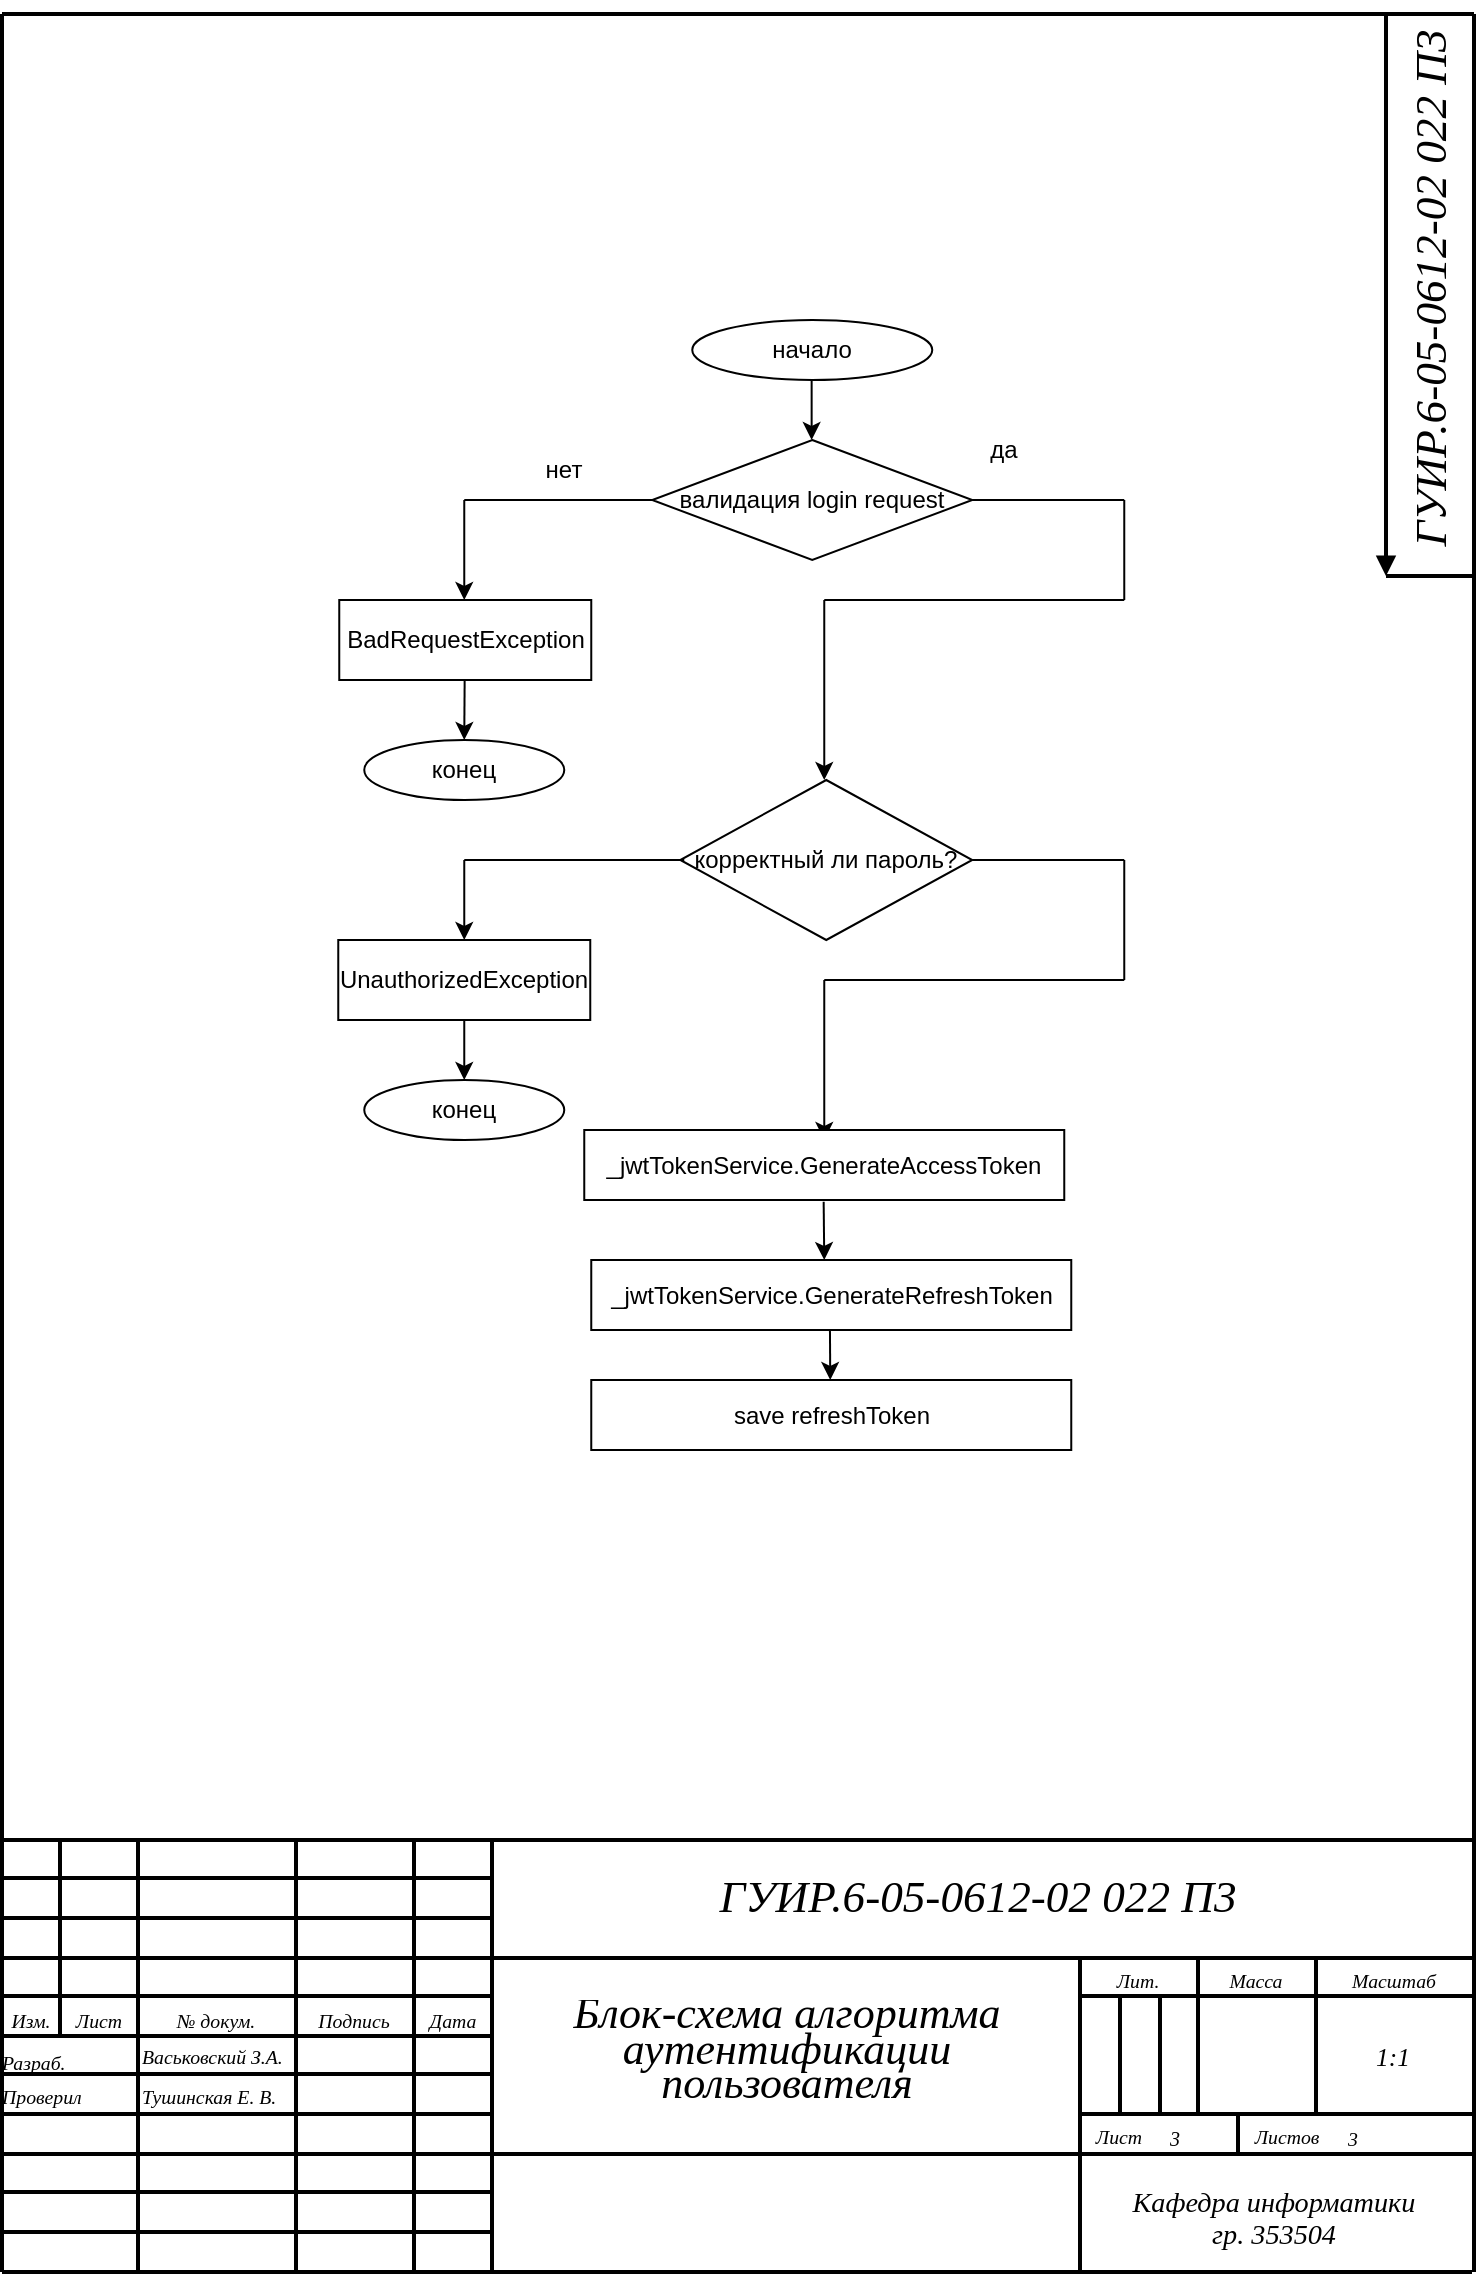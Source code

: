 <mxfile version="24.4.0" type="device">
  <diagram name="Страница — 1" id="Al5U_2UB9kYIarU5RUSs">
    <mxGraphModel dx="1295" dy="768" grid="1" gridSize="10" guides="1" tooltips="1" connect="1" arrows="1" fold="1" page="1" pageScale="1" pageWidth="827" pageHeight="1169" math="0" shadow="0">
      <root>
        <mxCell id="0" />
        <mxCell id="1" parent="0" />
        <mxCell id="T4Ert9zSi3fNBj01HHRG-1" value="&lt;div style=&quot;font-size: 1px&quot;&gt;&lt;font style=&quot;font-size:9.88px;font-family:GOST type B;color:#000000;direction:ltr;letter-spacing:0px;line-height:120%;opacity:1&quot;&gt;&lt;i&gt;Изм.&lt;br/&gt;&lt;/i&gt;&lt;/font&gt;&lt;/div&gt;" style="verticalAlign=middle;align=center;overflow=width;vsdxID=179;fillColor=none;gradientColor=none;shape=stencil(nZBLDoAgDERP0z3SIyjew0SURgSD+Lu9kMZoXLhwN9O+tukAlrNpJg1SzDH4QW/URgNYgZTkjA4UkwJUgGXng+6DX1zLfmoymdXo17xh5zmRJ6Q42BWCfc2oJfdAr+Yv+AP9Cb7OJ3H/2JG1HNGz/84klThPVCc=);strokeColor=none;strokeWidth=2;spacingTop=-2;spacingBottom=-2;spacingLeft=-2;spacingRight=-2;points=[];labelBackgroundColor=none;rounded=0;html=1;whiteSpace=wrap;" parent="1" vertex="1">
          <mxGeometry x="80" y="1021" width="29" height="17" as="geometry" />
        </mxCell>
        <mxCell id="T4Ert9zSi3fNBj01HHRG-2" value="&lt;div style=&quot;font-size: 1px&quot;&gt;&lt;font style=&quot;font-size:9.88px;font-family:GOST type B;color:#000000;direction:ltr;letter-spacing:0px;line-height:120%;opacity:1&quot;&gt;&lt;i&gt;Лист&lt;br/&gt;&lt;/i&gt;&lt;/font&gt;&lt;/div&gt;" style="verticalAlign=middle;align=center;overflow=width;vsdxID=180;fillColor=none;gradientColor=none;shape=stencil(nZBLDoAgDERP0z3SIyjew0SURgSD+Lu9kMZoXLhwN9O+tukAlrNpJg1SzDH4QW/URgNYgZTkjA4UkwJUgGXng+6DX1zLfmoymdXo17xh5zmRJ6Q42BWCfc2oJfdAr+Yv+AP9Cb7OJ3H/2JG1HNGz/84klThPVCc=);strokeColor=none;strokeWidth=2;spacingTop=-2;spacingBottom=-2;spacingLeft=-2;spacingRight=-2;points=[];labelBackgroundColor=none;rounded=0;html=1;whiteSpace=wrap;" parent="1" vertex="1">
          <mxGeometry x="109" y="1021" width="39" height="17" as="geometry" />
        </mxCell>
        <mxCell id="T4Ert9zSi3fNBj01HHRG-3" value="&lt;div style=&quot;font-size: 1px&quot;&gt;&lt;font style=&quot;font-size:9.88px;font-family:GOST type B;color:#000000;direction:ltr;letter-spacing:0px;line-height:120%;opacity:1&quot;&gt;&lt;i&gt;№ докум.&lt;br/&gt;&lt;/i&gt;&lt;/font&gt;&lt;/div&gt;" style="verticalAlign=middle;align=center;overflow=width;vsdxID=181;fillColor=none;gradientColor=none;shape=stencil(nZBLDoAgDERP0z3SIyjew0SURgSD+Lu9kMZoXLhwN9O+tukAlrNpJg1SzDH4QW/URgNYgZTkjA4UkwJUgGXng+6DX1zLfmoymdXo17xh5zmRJ6Q42BWCfc2oJfdAr+Yv+AP9Cb7OJ3H/2JG1HNGz/84klThPVCc=);strokeColor=none;strokeWidth=2;spacingTop=-2;spacingBottom=-2;spacingLeft=-2;spacingRight=-2;points=[];labelBackgroundColor=none;rounded=0;html=1;whiteSpace=wrap;" parent="1" vertex="1">
          <mxGeometry x="148" y="1021" width="78" height="17" as="geometry" />
        </mxCell>
        <mxCell id="T4Ert9zSi3fNBj01HHRG-4" value="&lt;div style=&quot;font-size: 1px&quot;&gt;&lt;font style=&quot;font-size:9.88px;font-family:GOST type B;color:#000000;direction:ltr;letter-spacing:0px;line-height:120%;opacity:1&quot;&gt;&lt;i&gt;Подпись&lt;br/&gt;&lt;/i&gt;&lt;/font&gt;&lt;/div&gt;" style="verticalAlign=middle;align=center;overflow=width;vsdxID=182;fillColor=none;gradientColor=none;shape=stencil(nZBLDoAgDERP0z3SIyjew0SURgSD+Lu9kMZoXLhwN9O+tukAlrNpJg1SzDH4QW/URgNYgZTkjA4UkwJUgGXng+6DX1zLfmoymdXo17xh5zmRJ6Q42BWCfc2oJfdAr+Yv+AP9Cb7OJ3H/2JG1HNGz/84klThPVCc=);strokeColor=none;strokeWidth=2;spacingTop=-2;spacingBottom=-2;spacingLeft=-2;spacingRight=-2;points=[];labelBackgroundColor=none;rounded=0;html=1;whiteSpace=wrap;" parent="1" vertex="1">
          <mxGeometry x="227" y="1021" width="58" height="17" as="geometry" />
        </mxCell>
        <mxCell id="T4Ert9zSi3fNBj01HHRG-5" value="&lt;div style=&quot;font-size: 1px&quot;&gt;&lt;font style=&quot;font-size:9.88px;font-family:GOST type B;color:#000000;direction:ltr;letter-spacing:0px;line-height:120%;opacity:1&quot;&gt;&lt;i&gt;Дата&lt;br/&gt;&lt;/i&gt;&lt;/font&gt;&lt;/div&gt;" style="verticalAlign=middle;align=center;overflow=width;vsdxID=183;fillColor=none;gradientColor=none;shape=stencil(nZBLDoAgDERP0z3SIyjew0SURgSD+Lu9kMZoXLhwN9O+tukAlrNpJg1SzDH4QW/URgNYgZTkjA4UkwJUgGXng+6DX1zLfmoymdXo17xh5zmRJ6Q42BWCfc2oJfdAr+Yv+AP9Cb7OJ3H/2JG1HNGz/84klThPVCc=);strokeColor=none;strokeWidth=2;spacingTop=-2;spacingBottom=-2;spacingLeft=-2;spacingRight=-2;points=[];labelBackgroundColor=none;rounded=0;html=1;whiteSpace=wrap;" parent="1" vertex="1">
          <mxGeometry x="286" y="1021" width="39" height="17" as="geometry" />
        </mxCell>
        <mxCell id="T4Ert9zSi3fNBj01HHRG-6" value="&lt;div style=&quot;font-size: 1px&quot;&gt;&lt;p style=&quot;text-align:left;margin-left:0;margin-right:0;margin-top:0px;margin-bottom:0px;text-indent:0;vertical-align:middle;direction:ltr;&quot;&gt;&lt;font style=&quot;font-size:9.88px;font-family:GOST type B;color:#000000;direction:ltr;letter-spacing:0px;line-height:120%;opacity:1&quot;&gt;&lt;i&gt;Разраб.&lt;br/&gt;&lt;/i&gt;&lt;/font&gt;&lt;/p&gt;&lt;/div&gt;" style="verticalAlign=middle;align=left;overflow=width;vsdxID=184;fillColor=none;gradientColor=none;shape=stencil(nZBLDoAgDERP0z3SIyjew0SURgSD+Lu9kMZoXLhwN9O+tukAlrNpJg1SzDH4QW/URgNYgZTkjA4UkwJUgGXng+6DX1zLfmoymdXo17xh5zmRJ6Q42BWCfc2oJfdAr+Yv+AP9Cb7OJ3H/2JG1HNGz/84klThPVCc=);strokeColor=none;strokeWidth=2;spacingTop=-2;spacingBottom=-2;spacingLeft=-2;spacingRight=-2;points=[];labelBackgroundColor=none;rounded=0;html=1;whiteSpace=wrap;" parent="1" vertex="1">
          <mxGeometry x="80" y="1042" width="68" height="17" as="geometry" />
        </mxCell>
        <mxCell id="T4Ert9zSi3fNBj01HHRG-7" value="&lt;div style=&quot;font-size: 1px&quot;&gt;&lt;p style=&quot;text-align:left;margin-left:0;margin-right:0;margin-top:0px;margin-bottom:0px;text-indent:0;vertical-align:middle;direction:ltr;&quot;&gt;&lt;font style=&quot;font-size:9.88px;font-family:GOST type B;color:#000000;direction:ltr;letter-spacing:0px;line-height:120%;opacity:1&quot;&gt;&lt;i&gt;Проверил&lt;br/&gt;&lt;/i&gt;&lt;/font&gt;&lt;/p&gt;&lt;/div&gt;" style="verticalAlign=middle;align=left;overflow=width;vsdxID=185;fillColor=none;gradientColor=none;shape=stencil(nZBLDoAgDERP0z3SIyjew0SURgSD+Lu9kMZoXLhwN9O+tukAlrNpJg1SzDH4QW/URgNYgZTkjA4UkwJUgGXng+6DX1zLfmoymdXo17xh5zmRJ6Q42BWCfc2oJfdAr+Yv+AP9Cb7OJ3H/2JG1HNGz/84klThPVCc=);strokeColor=none;strokeWidth=2;spacingTop=-2;spacingBottom=-2;spacingLeft=-2;spacingRight=-2;points=[];labelBackgroundColor=none;rounded=0;html=1;whiteSpace=wrap;" parent="1" vertex="1">
          <mxGeometry x="80" y="1062" width="68" height="11" as="geometry" />
        </mxCell>
        <mxCell id="T4Ert9zSi3fNBj01HHRG-8" value="&lt;div style=&quot;font-size: 1px&quot;&gt;&lt;font style=&quot;font-size:9.88px;font-family:GOST type B;color:#000000;direction:ltr;letter-spacing:0px;line-height:120%;opacity:1&quot;&gt;&lt;i&gt;Лист&lt;br/&gt;&lt;/i&gt;&lt;/font&gt;&lt;/div&gt;" style="verticalAlign=middle;align=center;overflow=width;vsdxID=189;fillColor=none;gradientColor=none;shape=stencil(nZBLDoAgDERP0z3SIyjew0SURgSD+Lu9kMZoXLhwN9O+tukAlrNpJg1SzDH4QW/URgNYgZTkjA4UkwJUgGXng+6DX1zLfmoymdXo17xh5zmRJ6Q42BWCfc2oJfdAr+Yv+AP9Cb7OJ3H/2JG1HNGz/84klThPVCc=);strokeColor=none;strokeWidth=2;spacingTop=-2;spacingBottom=-2;spacingLeft=-2;spacingRight=-2;points=[];labelBackgroundColor=none;rounded=0;html=1;whiteSpace=wrap;" parent="1" vertex="1">
          <mxGeometry x="619" y="1079" width="39" height="17" as="geometry" />
        </mxCell>
        <mxCell id="T4Ert9zSi3fNBj01HHRG-9" value="&lt;div style=&quot;font-size: 1px&quot;&gt;&lt;font style=&quot;font-size:9.88px;font-family:GOST type B;color:#000000;direction:ltr;letter-spacing:0px;line-height:120%;opacity:1&quot;&gt;&lt;i&gt;Листов&lt;br/&gt;&lt;/i&gt;&lt;/font&gt;&lt;/div&gt;" style="verticalAlign=middle;align=center;overflow=width;vsdxID=190;fillColor=none;gradientColor=none;shape=stencil(nZBLDoAgDERP0z3SIyjew0SURgSD+Lu9kMZoXLhwN9O+tukAlrNpJg1SzDH4QW/URgNYgZTkjA4UkwJUgGXng+6DX1zLfmoymdXo17xh5zmRJ6Q42BWCfc2oJfdAr+Yv+AP9Cb7OJ3H/2JG1HNGz/84klThPVCc=);strokeColor=none;strokeWidth=2;spacingTop=-2;spacingBottom=-2;spacingLeft=-2;spacingRight=-2;points=[];labelBackgroundColor=none;rounded=0;html=1;whiteSpace=wrap;" parent="1" vertex="1">
          <mxGeometry x="698" y="1079" width="49" height="17" as="geometry" />
        </mxCell>
        <mxCell id="T4Ert9zSi3fNBj01HHRG-10" value="&lt;div style=&quot;font-size: 1px&quot;&gt;&lt;font style=&quot;font-size:9.88px;font-family:GOST type B;color:#000000;direction:ltr;letter-spacing:0px;line-height:120%;opacity:1&quot;&gt;&lt;i&gt;Лит.&lt;br/&gt;&lt;/i&gt;&lt;/font&gt;&lt;/div&gt;" style="verticalAlign=middle;align=center;overflow=width;vsdxID=191;fillColor=none;gradientColor=none;shape=stencil(nZBLDoAgDERP0z3SIyjew0SURgSD+Lu9kMZoXLhwN9O+tukAlrNpJg1SzDH4QW/URgNYgZTkjA4UkwJUgGXng+6DX1zLfmoymdXo17xh5zmRJ6Q42BWCfc2oJfdAr+Yv+AP9Cb7OJ3H/2JG1HNGz/84klThPVCc=);strokeColor=none;strokeWidth=2;spacingTop=-2;spacingBottom=-2;spacingLeft=-2;spacingRight=-2;points=[];labelBackgroundColor=none;rounded=0;html=1;whiteSpace=wrap;" parent="1" vertex="1">
          <mxGeometry x="619" y="1001" width="58" height="17" as="geometry" />
        </mxCell>
        <mxCell id="T4Ert9zSi3fNBj01HHRG-11" value="&lt;div style=&quot;font-size: 1px&quot;&gt;&lt;font style=&quot;font-size:9.88px;font-family:GOST type B;color:#000000;direction:ltr;letter-spacing:0px;line-height:120%;opacity:1&quot;&gt;&lt;i&gt;Масса&lt;br/&gt;&lt;/i&gt;&lt;/font&gt;&lt;/div&gt;" style="verticalAlign=middle;align=center;overflow=width;vsdxID=192;fillColor=none;gradientColor=none;shape=stencil(nZBLDoAgDERP0z3SIyjew0SURgSD+Lu9kMZoXLhwN9O+tukAlrNpJg1SzDH4QW/URgNYgZTkjA4UkwJUgGXng+6DX1zLfmoymdXo17xh5zmRJ6Q42BWCfc2oJfdAr+Yv+AP9Cb7OJ3H/2JG1HNGz/84klThPVCc=);strokeColor=none;strokeWidth=2;spacingTop=-2;spacingBottom=-2;spacingLeft=-2;spacingRight=-2;points=[];labelBackgroundColor=none;rounded=0;html=1;whiteSpace=wrap;" parent="1" vertex="1">
          <mxGeometry x="678" y="1001" width="58" height="17" as="geometry" />
        </mxCell>
        <mxCell id="T4Ert9zSi3fNBj01HHRG-12" value="&lt;div style=&quot;font-size: 1px&quot;&gt;&lt;font style=&quot;font-size:9.88px;font-family:GOST type B;color:#000000;direction:ltr;letter-spacing:0px;line-height:120%;opacity:1&quot;&gt;&lt;i&gt;Масштаб&lt;br/&gt;&lt;/i&gt;&lt;/font&gt;&lt;/div&gt;" style="verticalAlign=middle;align=center;overflow=width;vsdxID=193;fillColor=none;gradientColor=none;shape=stencil(nZBLDoAgDERP0z3SIyjew0SURgSD+Lu9kMZoXLhwN9O+tukAlrNpJg1SzDH4QW/URgNYgZTkjA4UkwJUgGXng+6DX1zLfmoymdXo17xh5zmRJ6Q42BWCfc2oJfdAr+Yv+AP9Cb7OJ3H/2JG1HNGz/84klThPVCc=);strokeColor=none;strokeWidth=2;spacingTop=-2;spacingBottom=-2;spacingLeft=-2;spacingRight=-2;points=[];labelBackgroundColor=none;rounded=0;html=1;whiteSpace=wrap;" parent="1" vertex="1">
          <mxGeometry x="737" y="1001" width="78" height="17" as="geometry" />
        </mxCell>
        <UserObject label="" tags="Фон" id="T4Ert9zSi3fNBj01HHRG-13">
          <mxCell style="vsdxID=146;edgeStyle=none;startArrow=none;endArrow=none;startSize=3;endSize=3;strokeWidth=2;strokeColor=#000000;spacingTop=-2;spacingBottom=-2;spacingLeft=-2;spacingRight=-2;verticalAlign=middle;html=1;labelBackgroundColor=none;rounded=0;" parent="1" edge="1">
            <mxGeometry relative="1" as="geometry">
              <mxPoint as="offset" />
              <Array as="points" />
              <mxPoint x="619" y="1077" as="sourcePoint" />
              <mxPoint x="816" y="1077" as="targetPoint" />
            </mxGeometry>
          </mxCell>
        </UserObject>
        <UserObject label="" tags="Фон" id="T4Ert9zSi3fNBj01HHRG-14">
          <mxCell style="vsdxID=147;edgeStyle=none;startArrow=none;endArrow=none;startSize=3;endSize=3;strokeWidth=2;strokeColor=#000000;spacingTop=-2;spacingBottom=-2;spacingLeft=-2;spacingRight=-2;verticalAlign=middle;html=1;labelBackgroundColor=none;rounded=0;" parent="1" edge="1">
            <mxGeometry relative="1" as="geometry">
              <Array as="points" />
              <mxPoint x="816" y="1018" as="sourcePoint" />
              <mxPoint x="619" y="1018" as="targetPoint" />
            </mxGeometry>
          </mxCell>
        </UserObject>
        <UserObject label="" tags="Фон" id="T4Ert9zSi3fNBj01HHRG-15">
          <mxCell style="vsdxID=148;edgeStyle=none;startArrow=none;endArrow=none;startSize=3;endSize=3;strokeWidth=2;strokeColor=#000000;spacingTop=-2;spacingBottom=-2;spacingLeft=-2;spacingRight=-2;verticalAlign=middle;html=1;labelBackgroundColor=none;rounded=0;" parent="1" edge="1">
            <mxGeometry relative="1" as="geometry">
              <mxPoint as="offset" />
              <Array as="points" />
              <mxPoint x="325" y="1097" as="sourcePoint" />
              <mxPoint x="816" y="1097" as="targetPoint" />
            </mxGeometry>
          </mxCell>
        </UserObject>
        <UserObject label="" tags="Фон" id="T4Ert9zSi3fNBj01HHRG-16">
          <mxCell style="vsdxID=149;edgeStyle=none;startArrow=none;endArrow=none;startSize=3;endSize=3;strokeWidth=2;strokeColor=#000000;spacingTop=-2;spacingBottom=-2;spacingLeft=-2;spacingRight=-2;verticalAlign=middle;html=1;labelBackgroundColor=none;rounded=0;" parent="1" edge="1">
            <mxGeometry relative="1" as="geometry">
              <mxPoint x="-1" as="offset" />
              <Array as="points" />
              <mxPoint x="80" y="1156" as="sourcePoint" />
              <mxPoint x="815" y="1156" as="targetPoint" />
            </mxGeometry>
          </mxCell>
        </UserObject>
        <UserObject label="" tags="Фон" id="T4Ert9zSi3fNBj01HHRG-17">
          <mxCell style="vsdxID=150;edgeStyle=none;startArrow=none;endArrow=none;startSize=3;endSize=3;strokeWidth=2;strokeColor=#000000;spacingTop=-2;spacingBottom=-2;spacingLeft=-2;spacingRight=-2;verticalAlign=middle;html=1;labelBackgroundColor=none;rounded=0;" parent="1" edge="1">
            <mxGeometry relative="1" as="geometry">
              <Array as="points" />
              <mxPoint x="816" y="999" as="sourcePoint" />
              <mxPoint x="325" y="999" as="targetPoint" />
            </mxGeometry>
          </mxCell>
        </UserObject>
        <UserObject label="" tags="Фон" id="T4Ert9zSi3fNBj01HHRG-18">
          <mxCell style="vsdxID=151;edgeStyle=none;startArrow=none;endArrow=none;startSize=3;endSize=3;strokeWidth=2;strokeColor=#000000;spacingTop=-2;spacingBottom=-2;spacingLeft=-2;spacingRight=-2;verticalAlign=middle;html=1;labelBackgroundColor=none;rounded=0;" parent="1" edge="1">
            <mxGeometry relative="1" as="geometry">
              <Array as="points" />
              <mxPoint x="816" y="940" as="sourcePoint" />
              <mxPoint x="80" y="940" as="targetPoint" />
            </mxGeometry>
          </mxCell>
        </UserObject>
        <UserObject label="" tags="Фон" id="T4Ert9zSi3fNBj01HHRG-19">
          <mxCell style="vsdxID=154;edgeStyle=none;startArrow=none;endArrow=none;startSize=3;endSize=3;strokeWidth=2;strokeColor=#000000;spacingTop=-2;spacingBottom=-2;spacingLeft=-2;spacingRight=-2;verticalAlign=middle;html=1;labelBackgroundColor=none;rounded=0;" parent="1" edge="1">
            <mxGeometry relative="1" as="geometry">
              <Array as="points" />
              <mxPoint x="80" y="1156" as="sourcePoint" />
              <mxPoint x="80" y="27" as="targetPoint" />
            </mxGeometry>
          </mxCell>
        </UserObject>
        <UserObject label="" tags="Фон" id="T4Ert9zSi3fNBj01HHRG-20">
          <mxCell style="vsdxID=155;edgeStyle=none;startArrow=none;endArrow=none;startSize=3;endSize=3;strokeWidth=2;strokeColor=#000000;spacingTop=-2;spacingBottom=-2;spacingLeft=-2;spacingRight=-2;verticalAlign=middle;html=1;labelBackgroundColor=none;rounded=0;" parent="1" edge="1">
            <mxGeometry relative="1" as="geometry">
              <Array as="points" />
              <mxPoint x="816" y="1156" as="sourcePoint" />
              <mxPoint x="816" y="27" as="targetPoint" />
            </mxGeometry>
          </mxCell>
        </UserObject>
        <UserObject label="" tags="Фон" id="T4Ert9zSi3fNBj01HHRG-21">
          <mxCell style="vsdxID=156;edgeStyle=none;startArrow=none;endArrow=none;startSize=3;endSize=3;strokeWidth=2;strokeColor=#000000;spacingTop=-2;spacingBottom=-2;spacingLeft=-2;spacingRight=-2;verticalAlign=middle;html=1;labelBackgroundColor=none;rounded=0;" parent="1" edge="1">
            <mxGeometry relative="1" as="geometry">
              <Array as="points" />
              <mxPoint x="737" y="1077" as="sourcePoint" />
              <mxPoint x="737" y="999" as="targetPoint" />
            </mxGeometry>
          </mxCell>
        </UserObject>
        <UserObject label="" tags="Фон" id="T4Ert9zSi3fNBj01HHRG-22">
          <mxCell style="vsdxID=157;edgeStyle=none;startArrow=none;endArrow=none;startSize=3;endSize=3;strokeWidth=2;strokeColor=#000000;spacingTop=-2;spacingBottom=-2;spacingLeft=-2;spacingRight=-2;verticalAlign=middle;html=1;labelBackgroundColor=none;rounded=0;" parent="1" edge="1">
            <mxGeometry relative="1" as="geometry">
              <Array as="points" />
              <mxPoint x="678" y="1077" as="sourcePoint" />
              <mxPoint x="678" y="999" as="targetPoint" />
            </mxGeometry>
          </mxCell>
        </UserObject>
        <UserObject label="" tags="Фон" id="T4Ert9zSi3fNBj01HHRG-23">
          <mxCell style="vsdxID=158;edgeStyle=none;startArrow=none;endArrow=none;startSize=3;endSize=3;strokeWidth=2;strokeColor=#000000;spacingTop=-2;spacingBottom=-2;spacingLeft=-2;spacingRight=-2;verticalAlign=middle;html=1;labelBackgroundColor=none;rounded=0;" parent="1" edge="1">
            <mxGeometry relative="1" as="geometry">
              <Array as="points" />
              <mxPoint x="659" y="1077" as="sourcePoint" />
              <mxPoint x="659" y="1018" as="targetPoint" />
            </mxGeometry>
          </mxCell>
        </UserObject>
        <UserObject label="" tags="Фон" id="T4Ert9zSi3fNBj01HHRG-24">
          <mxCell style="vsdxID=159;edgeStyle=none;startArrow=none;endArrow=none;startSize=3;endSize=3;strokeWidth=2;strokeColor=#000000;spacingTop=-2;spacingBottom=-2;spacingLeft=-2;spacingRight=-2;verticalAlign=middle;html=1;labelBackgroundColor=none;rounded=0;" parent="1" edge="1">
            <mxGeometry relative="1" as="geometry">
              <Array as="points" />
              <mxPoint x="639" y="1077" as="sourcePoint" />
              <mxPoint x="639" y="1018" as="targetPoint" />
            </mxGeometry>
          </mxCell>
        </UserObject>
        <UserObject label="" tags="Фон" id="T4Ert9zSi3fNBj01HHRG-25">
          <mxCell style="vsdxID=160;edgeStyle=none;startArrow=none;endArrow=none;startSize=3;endSize=3;strokeWidth=2;strokeColor=#000000;spacingTop=-2;spacingBottom=-2;spacingLeft=-2;spacingRight=-2;verticalAlign=middle;html=1;labelBackgroundColor=none;rounded=0;" parent="1" edge="1">
            <mxGeometry relative="1" as="geometry">
              <Array as="points" />
              <mxPoint x="619" y="1156" as="sourcePoint" />
              <mxPoint x="619" y="999" as="targetPoint" />
            </mxGeometry>
          </mxCell>
        </UserObject>
        <UserObject label="" tags="Фон" id="T4Ert9zSi3fNBj01HHRG-26">
          <mxCell style="vsdxID=161;edgeStyle=none;startArrow=none;endArrow=none;startSize=3;endSize=3;strokeWidth=2;strokeColor=#000000;spacingTop=-2;spacingBottom=-2;spacingLeft=-2;spacingRight=-2;verticalAlign=middle;html=1;labelBackgroundColor=none;rounded=0;" parent="1" edge="1">
            <mxGeometry relative="1" as="geometry">
              <Array as="points" />
              <mxPoint x="698" y="1097" as="sourcePoint" />
              <mxPoint x="698" y="1077" as="targetPoint" />
            </mxGeometry>
          </mxCell>
        </UserObject>
        <UserObject label="" tags="Фон" id="T4Ert9zSi3fNBj01HHRG-27">
          <mxCell style="vsdxID=162;edgeStyle=none;startArrow=none;endArrow=none;startSize=3;endSize=3;strokeWidth=2;strokeColor=#000000;spacingTop=-2;spacingBottom=-2;spacingLeft=-2;spacingRight=-2;verticalAlign=middle;html=1;labelBackgroundColor=none;rounded=0;" parent="1" edge="1">
            <mxGeometry relative="1" as="geometry">
              <Array as="points" />
              <mxPoint x="109" y="1038" as="sourcePoint" />
              <mxPoint x="109" y="940" as="targetPoint" />
            </mxGeometry>
          </mxCell>
        </UserObject>
        <UserObject label="" tags="Фон" id="T4Ert9zSi3fNBj01HHRG-28">
          <mxCell style="vsdxID=163;edgeStyle=none;startArrow=none;endArrow=none;startSize=3;endSize=3;strokeWidth=2;strokeColor=#000000;spacingTop=-2;spacingBottom=-2;spacingLeft=-2;spacingRight=-2;verticalAlign=middle;html=1;labelBackgroundColor=none;rounded=0;" parent="1" edge="1">
            <mxGeometry relative="1" as="geometry">
              <Array as="points" />
              <mxPoint x="148" y="1156" as="sourcePoint" />
              <mxPoint x="148" y="940" as="targetPoint" />
            </mxGeometry>
          </mxCell>
        </UserObject>
        <UserObject label="" tags="Фон" id="T4Ert9zSi3fNBj01HHRG-29">
          <mxCell style="vsdxID=164;edgeStyle=none;startArrow=none;endArrow=none;startSize=3;endSize=3;strokeWidth=2;strokeColor=#000000;spacingTop=-2;spacingBottom=-2;spacingLeft=-2;spacingRight=-2;verticalAlign=middle;html=1;labelBackgroundColor=none;rounded=0;" parent="1" edge="1">
            <mxGeometry relative="1" as="geometry">
              <Array as="points" />
              <mxPoint x="227" y="1156" as="sourcePoint" />
              <mxPoint x="227" y="940" as="targetPoint" />
            </mxGeometry>
          </mxCell>
        </UserObject>
        <UserObject label="" tags="Фон" id="T4Ert9zSi3fNBj01HHRG-30">
          <mxCell style="vsdxID=165;edgeStyle=none;startArrow=none;endArrow=none;startSize=3;endSize=3;strokeWidth=2;strokeColor=#000000;spacingTop=-2;spacingBottom=-2;spacingLeft=-2;spacingRight=-2;verticalAlign=middle;html=1;labelBackgroundColor=none;rounded=0;" parent="1" edge="1">
            <mxGeometry relative="1" as="geometry">
              <Array as="points" />
              <mxPoint x="286" y="1156" as="sourcePoint" />
              <mxPoint x="286" y="940" as="targetPoint" />
            </mxGeometry>
          </mxCell>
        </UserObject>
        <UserObject label="" tags="Фон" id="T4Ert9zSi3fNBj01HHRG-31">
          <mxCell style="vsdxID=166;edgeStyle=none;startArrow=none;endArrow=none;startSize=3;endSize=3;strokeWidth=2;strokeColor=#000000;spacingTop=-2;spacingBottom=-2;spacingLeft=-2;spacingRight=-2;verticalAlign=middle;html=1;labelBackgroundColor=none;rounded=0;" parent="1" edge="1">
            <mxGeometry relative="1" as="geometry">
              <Array as="points" />
              <mxPoint x="325" y="1156" as="sourcePoint" />
              <mxPoint x="325" y="940" as="targetPoint" />
            </mxGeometry>
          </mxCell>
        </UserObject>
        <UserObject label="" tags="Фон" id="T4Ert9zSi3fNBj01HHRG-32">
          <mxCell style="vsdxID=167;edgeStyle=none;startArrow=none;endArrow=none;startSize=3;endSize=3;strokeWidth=2;strokeColor=#000000;spacingTop=-2;spacingBottom=-2;spacingLeft=-2;spacingRight=-2;verticalAlign=middle;html=1;labelBackgroundColor=none;rounded=0;" parent="1" edge="1">
            <mxGeometry relative="1" as="geometry">
              <Array as="points" />
              <mxPoint x="325" y="959" as="sourcePoint" />
              <mxPoint x="80" y="959" as="targetPoint" />
            </mxGeometry>
          </mxCell>
        </UserObject>
        <UserObject label="" tags="Фон" id="T4Ert9zSi3fNBj01HHRG-33">
          <mxCell style="vsdxID=168;edgeStyle=none;startArrow=none;endArrow=none;startSize=3;endSize=3;strokeWidth=2;strokeColor=#000000;spacingTop=-2;spacingBottom=-2;spacingLeft=-2;spacingRight=-2;verticalAlign=middle;html=1;labelBackgroundColor=none;rounded=0;" parent="1" edge="1">
            <mxGeometry relative="1" as="geometry">
              <Array as="points" />
              <mxPoint x="325" y="979" as="sourcePoint" />
              <mxPoint x="80" y="979" as="targetPoint" />
            </mxGeometry>
          </mxCell>
        </UserObject>
        <UserObject label="" tags="Фон" id="T4Ert9zSi3fNBj01HHRG-34">
          <mxCell style="vsdxID=169;edgeStyle=none;startArrow=none;endArrow=none;startSize=3;endSize=3;strokeWidth=2;strokeColor=#000000;spacingTop=-2;spacingBottom=-2;spacingLeft=-2;spacingRight=-2;verticalAlign=middle;html=1;labelBackgroundColor=none;rounded=0;" parent="1" edge="1">
            <mxGeometry relative="1" as="geometry">
              <Array as="points" />
              <mxPoint x="325" y="1018" as="sourcePoint" />
              <mxPoint x="80" y="1018" as="targetPoint" />
            </mxGeometry>
          </mxCell>
        </UserObject>
        <UserObject label="" tags="Фон" id="T4Ert9zSi3fNBj01HHRG-35">
          <mxCell style="vsdxID=170;edgeStyle=none;startArrow=none;endArrow=none;startSize=3;endSize=3;strokeWidth=2;strokeColor=#000000;spacingTop=-2;spacingBottom=-2;spacingLeft=-2;spacingRight=-2;verticalAlign=middle;html=1;labelBackgroundColor=none;rounded=0;" parent="1" edge="1">
            <mxGeometry relative="1" as="geometry">
              <Array as="points" />
              <mxPoint x="325" y="1038" as="sourcePoint" />
              <mxPoint x="80" y="1038" as="targetPoint" />
            </mxGeometry>
          </mxCell>
        </UserObject>
        <UserObject label="" tags="Фон" id="T4Ert9zSi3fNBj01HHRG-36">
          <mxCell style="vsdxID=171;edgeStyle=none;startArrow=none;endArrow=none;startSize=3;endSize=3;strokeWidth=2;strokeColor=#000000;spacingTop=-2;spacingBottom=-2;spacingLeft=-2;spacingRight=-2;verticalAlign=middle;html=1;labelBackgroundColor=none;rounded=0;" parent="1" edge="1">
            <mxGeometry relative="1" as="geometry">
              <Array as="points" />
              <mxPoint x="325" y="1057" as="sourcePoint" />
              <mxPoint x="80" y="1057" as="targetPoint" />
            </mxGeometry>
          </mxCell>
        </UserObject>
        <mxCell id="T4Ert9zSi3fNBj01HHRG-37" value="&lt;div style=&quot;font-size: 1px&quot;&gt;&lt;/div&gt;" style="text;vsdxID=171;edgeStyle=none;startArrow=none;endArrow=none;startSize=3;endSize=3;strokeWidth=2;strokeColor=none;spacingTop=-2;spacingBottom=-2;spacingLeft=-2;spacingRight=-2;verticalAlign=middle;html=1;labelBackgroundColor=none;rounded=0;align=center;overflow=width;fillColor=none;gradientColor=none;whiteSpace=wrap;;html=1;;rotation=0" parent="T4Ert9zSi3fNBj01HHRG-36" vertex="1">
          <mxGeometry width="245.3" height="1" relative="1" as="geometry">
            <mxPoint x="122.35" y="-0.5" as="offset" />
          </mxGeometry>
        </mxCell>
        <UserObject label="" tags="Фон" id="T4Ert9zSi3fNBj01HHRG-38">
          <mxCell style="vsdxID=172;edgeStyle=none;startArrow=none;endArrow=none;startSize=3;endSize=3;strokeWidth=2;strokeColor=#000000;spacingTop=-2;spacingBottom=-2;spacingLeft=-2;spacingRight=-2;verticalAlign=middle;html=1;labelBackgroundColor=none;rounded=0;" parent="1" edge="1">
            <mxGeometry relative="1" as="geometry">
              <Array as="points" />
              <mxPoint x="325" y="1077" as="sourcePoint" />
              <mxPoint x="80" y="1077" as="targetPoint" />
            </mxGeometry>
          </mxCell>
        </UserObject>
        <UserObject label="" tags="Фон" id="T4Ert9zSi3fNBj01HHRG-39">
          <mxCell style="vsdxID=173;edgeStyle=none;startArrow=none;endArrow=none;startSize=3;endSize=3;strokeWidth=2;strokeColor=#000000;spacingTop=-2;spacingBottom=-2;spacingLeft=-2;spacingRight=-2;verticalAlign=middle;html=1;labelBackgroundColor=none;rounded=0;" parent="1" edge="1">
            <mxGeometry relative="1" as="geometry">
              <Array as="points" />
              <mxPoint x="325" y="1116" as="sourcePoint" />
              <mxPoint x="80" y="1116" as="targetPoint" />
            </mxGeometry>
          </mxCell>
        </UserObject>
        <UserObject label="" tags="Фон" id="T4Ert9zSi3fNBj01HHRG-40">
          <mxCell style="vsdxID=174;edgeStyle=none;startArrow=none;endArrow=none;startSize=3;endSize=3;strokeWidth=2;strokeColor=#000000;spacingTop=-2;spacingBottom=-2;spacingLeft=-2;spacingRight=-2;verticalAlign=middle;html=1;labelBackgroundColor=none;rounded=0;" parent="1" edge="1">
            <mxGeometry relative="1" as="geometry">
              <Array as="points" />
              <mxPoint x="325" y="1136" as="sourcePoint" />
              <mxPoint x="80" y="1136" as="targetPoint" />
            </mxGeometry>
          </mxCell>
        </UserObject>
        <UserObject label="" tags="Фон" id="T4Ert9zSi3fNBj01HHRG-41">
          <mxCell style="vsdxID=194;edgeStyle=none;startArrow=none;endArrow=none;startSize=3;endSize=3;strokeWidth=2;strokeColor=#000000;spacingTop=-2;spacingBottom=-2;spacingLeft=-2;spacingRight=-2;verticalAlign=middle;html=1;labelBackgroundColor=none;rounded=0;" parent="1" edge="1">
            <mxGeometry relative="1" as="geometry">
              <Array as="points" />
              <mxPoint x="325" y="999" as="sourcePoint" />
              <mxPoint x="80" y="999" as="targetPoint" />
            </mxGeometry>
          </mxCell>
        </UserObject>
        <UserObject label="" tags="Фон" id="T4Ert9zSi3fNBj01HHRG-42">
          <mxCell style="vsdxID=195;edgeStyle=none;startArrow=none;endArrow=none;startSize=3;endSize=3;strokeWidth=2;strokeColor=#000000;spacingTop=-2;spacingBottom=-2;spacingLeft=-2;spacingRight=-2;verticalAlign=middle;html=1;labelBackgroundColor=none;rounded=0;" parent="1" edge="1">
            <mxGeometry relative="1" as="geometry">
              <Array as="points" />
              <mxPoint x="325" y="1097" as="sourcePoint" />
              <mxPoint x="80" y="1097" as="targetPoint" />
            </mxGeometry>
          </mxCell>
        </UserObject>
        <UserObject label="" tags="Фон" id="T4Ert9zSi3fNBj01HHRG-43">
          <mxCell style="vsdxID=199;edgeStyle=none;startArrow=none;endArrow=none;startSize=3;endSize=3;strokeWidth=2;strokeColor=#000000;spacingTop=-2;spacingBottom=-2;spacingLeft=-2;spacingRight=-2;verticalAlign=middle;html=1;labelBackgroundColor=none;rounded=0;" parent="1" edge="1">
            <mxGeometry relative="1" as="geometry">
              <mxPoint x="-1" as="offset" />
              <Array as="points" />
              <mxPoint x="80" y="27" as="sourcePoint" />
              <mxPoint x="816" y="27" as="targetPoint" />
            </mxGeometry>
          </mxCell>
        </UserObject>
        <UserObject label="&lt;div style=&quot;&quot;&gt;&lt;p style=&quot;text-align: center; margin: 0px; text-indent: 0px; vertical-align: middle; direction: ltr;&quot;&gt;&lt;font style=&quot;font-family: &amp;quot;GOST type B&amp;quot;; color: rgb(0, 0, 0); direction: ltr; letter-spacing: 0px; line-height: 120%; opacity: 1;&quot;&gt;&lt;i style=&quot;font-size: 22px;&quot;&gt;Блок-схема алгоритма аутентификации пользователя&lt;/i&gt;&lt;/font&gt;&lt;/p&gt;&lt;/div&gt;" tags="Фон" id="T4Ert9zSi3fNBj01HHRG-44">
          <mxCell style="verticalAlign=middle;align=center;overflow=width;vsdxID=227;fillColor=none;gradientColor=none;shape=stencil(nZBLDoAgDERP0z3SIyjew0SURgSD+Lu9kMZoXLhwN9O+tukAlrNpJg1SzDH4QW/URgNYgZTkjA4UkwJUgGXng+6DX1zLfmoymdXo17xh5zmRJ6Q42BWCfc2oJfdAr+Yv+AP9Cb7OJ3H/2JG1HNGz/84klThPVCc=);strokeColor=none;strokeWidth=2;spacingTop=-2;spacingBottom=-2;spacingLeft=-2;spacingRight=-2;points=[];labelBackgroundColor=none;rounded=0;html=1;whiteSpace=wrap;" parent="1" vertex="1">
            <mxGeometry x="325" y="988" width="295" height="116.25" as="geometry" />
          </mxCell>
        </UserObject>
        <UserObject label="&lt;div style=&quot;font-size: 1px&quot;&gt;&lt;p style=&quot;text-align:left;margin-left:0;margin-right:0;margin-top:0px;margin-bottom:0px;text-indent:0;vertical-align:middle;direction:ltr;&quot;&gt;&lt;font style=&quot;font-size:9.88px;font-family:GOST type B;color:#000000;direction:ltr;letter-spacing:0px;line-height:120%;opacity:1&quot;&gt;&lt;i&gt;Васьковский З.А.&lt;/i&gt;&lt;/font&gt;&lt;/p&gt;&lt;/div&gt;" tags="Фон" id="T4Ert9zSi3fNBj01HHRG-46">
          <mxCell style="verticalAlign=middle;align=left;overflow=width;vsdxID=216;fillColor=none;gradientColor=none;shape=stencil(nZBLDoAgDERP0z3SIyjew0SURgSD+Lu9kMZoXLhwN9O+tukAlrNpJg1SzDH4QW/URgNYgZTkjA4UkwJUgGXng+6DX1zLfmoymdXo17xh5zmRJ6Q42BWCfc2oJfdAr+Yv+AP9Cb7OJ3H/2JG1HNGz/84klThPVCc=);strokeColor=none;strokeWidth=2;spacingTop=-2;spacingBottom=-2;spacingLeft=-2;spacingRight=-2;points=[];labelBackgroundColor=none;rounded=0;html=1;whiteSpace=wrap;" parent="1" vertex="1">
            <mxGeometry x="150" y="1042" width="76" height="11" as="geometry" />
          </mxCell>
        </UserObject>
        <UserObject label="&lt;div style=&quot;font-size: 1px&quot;&gt;&lt;p style=&quot;text-align:left;margin-left:0;margin-right:0;margin-top:0px;margin-bottom:0px;text-indent:0;vertical-align:middle;direction:ltr;&quot;&gt;&lt;font style=&quot;font-size:9.88px;font-family:GOST type B;color:#000000;direction:ltr;letter-spacing:0px;line-height:120%;opacity:1&quot;&gt;&lt;i&gt;Тушинская Е. В.&lt;/i&gt;&lt;/font&gt;&lt;/p&gt;&lt;/div&gt;" tags="Фон" id="T4Ert9zSi3fNBj01HHRG-47">
          <mxCell style="verticalAlign=middle;align=left;overflow=width;vsdxID=218;fillColor=none;gradientColor=none;shape=stencil(nZBLDoAgDERP0z3SIyjew0SURgSD+Lu9kMZoXLhwN9O+tukAlrNpJg1SzDH4QW/URgNYgZTkjA4UkwJUgGXng+6DX1zLfmoymdXo17xh5zmRJ6Q42BWCfc2oJfdAr+Yv+AP9Cb7OJ3H/2JG1HNGz/84klThPVCc=);strokeColor=none;strokeWidth=2;spacingTop=-2;spacingBottom=-2;spacingLeft=-2;spacingRight=-2;points=[];labelBackgroundColor=none;rounded=0;html=1;whiteSpace=wrap;" parent="1" vertex="1">
            <mxGeometry x="150" y="1062" width="76" height="11" as="geometry" />
          </mxCell>
        </UserObject>
        <UserObject label="&lt;div style=&quot;font-size: 1px&quot;&gt;&lt;p style=&quot;text-align:left;margin-left:0;margin-right:0;margin-top:0px;margin-bottom:0px;text-indent:0;vertical-align:middle;direction:ltr;&quot;&gt;&lt;font style=&quot;font-size:9.88px;font-family:Arial;color:#000000;direction:ltr;letter-spacing:0px;line-height:120%;opacity:1&quot;&gt;&lt;i&gt;&lt;br/&gt;&lt;br/&gt;&lt;/i&gt;&lt;/font&gt;&lt;/p&gt;&lt;/div&gt;" tags="Фон" id="T4Ert9zSi3fNBj01HHRG-48">
          <mxCell style="verticalAlign=middle;align=left;overflow=width;vsdxID=221;fillColor=none;gradientColor=none;shape=stencil(nZBLDoAgDERP0z3SIyjew0SURgSD+Lu9kMZoXLhwN9O+tukAlrNpJg1SzDH4QW/URgNYgZTkjA4UkwJUgGXng+6DX1zLfmoymdXo17xh5zmRJ6Q42BWCfc2oJfdAr+Yv+AP9Cb7OJ3H/2JG1HNGz/84klThPVCc=);strokeColor=none;strokeWidth=2;spacingTop=-2;spacingBottom=-2;spacingLeft=-2;spacingRight=-2;points=[];labelBackgroundColor=none;rounded=0;html=1;whiteSpace=wrap;" parent="1" vertex="1">
            <mxGeometry x="150" y="1120" width="80" height="11" as="geometry" />
          </mxCell>
        </UserObject>
        <UserObject label="&lt;div style=&quot;font-size: 1px&quot;&gt;&lt;font style=&quot;font-size:9.88px;font-family:GOST type B;color:#000000;direction:ltr;letter-spacing:0px;line-height:120%;opacity:1&quot;&gt;&lt;i&gt;3&lt;/i&gt;&lt;/font&gt;&lt;/div&gt;" tags="Фон" id="T4Ert9zSi3fNBj01HHRG-49">
          <mxCell style="verticalAlign=middle;align=center;overflow=width;vsdxID=224;fillColor=none;gradientColor=none;shape=stencil(nZBLDoAgDERP0z3SIyjew0SURgSD+Lu9kMZoXLhwN9O+tukAlrNpJg1SzDH4QW/URgNYgZTkjA4UkwJUgGXng+6DX1zLfmoymdXo17xh5zmRJ6Q42BWCfc2oJfdAr+Yv+AP9Cb7OJ3H/2JG1HNGz/84klThPVCc=);strokeColor=none;strokeWidth=2;spacingTop=-2;spacingBottom=-2;spacingLeft=-2;spacingRight=-2;points=[];labelBackgroundColor=none;rounded=0;html=1;whiteSpace=wrap;" parent="1" vertex="1">
            <mxGeometry x="731" y="1080" width="49" height="17" as="geometry" />
          </mxCell>
        </UserObject>
        <UserObject label="&lt;div style=&quot;font-size: 1px&quot;&gt;&lt;font style=&quot;font-size:12.7px;font-family:GOST type B;color:#000000;direction:ltr;letter-spacing:0px;line-height:120%;opacity:1&quot;&gt;&lt;i&gt;1:1&lt;br/&gt;&lt;/i&gt;&lt;/font&gt;&lt;/div&gt;" tags="Фон" id="T4Ert9zSi3fNBj01HHRG-50">
          <mxCell style="verticalAlign=middle;align=center;overflow=width;vsdxID=225;fillColor=none;gradientColor=none;shape=stencil(nZBLDoAgDERP0z3SIyjew0SURgSD+Lu9kMZoXLhwN9O+tukAlrNpJg1SzDH4QW/URgNYgZTkjA4UkwJUgGXng+6DX1zLfmoymdXo17xh5zmRJ6Q42BWCfc2oJfdAr+Yv+AP9Cb7OJ3H/2JG1HNGz/84klThPVCc=);strokeColor=none;strokeWidth=2;spacingTop=-2;spacingBottom=-2;spacingLeft=-2;spacingRight=-2;points=[];labelBackgroundColor=none;rounded=0;html=1;whiteSpace=wrap;" parent="1" vertex="1">
            <mxGeometry x="751" y="1040" width="49" height="17" as="geometry" />
          </mxCell>
        </UserObject>
        <UserObject label="&lt;div style=&quot;font-size: 1px&quot;&gt;&lt;p style=&quot;text-align:center;margin-left:0;margin-right:0;margin-top:0px;margin-bottom:0px;text-indent:0;vertical-align:middle;direction:ltr;&quot;&gt;&lt;font style=&quot;font-size:14.11px;font-family:GOST type B;color:#000000;direction:ltr;letter-spacing:0px;line-height:120%;opacity:1&quot;&gt;&lt;i&gt;Кафедра информатики&lt;br&gt;&lt;/i&gt;&lt;/font&gt;&lt;/p&gt;&lt;p style=&quot;text-align:center;margin-left:0;margin-right:0;margin-top:0px;margin-bottom:0px;text-indent:0;vertical-align:middle;direction:ltr;&quot;&gt;&lt;font style=&quot;font-size:14.11px;font-family:GOST type B;color:#000000;direction:ltr;letter-spacing:0px;line-height:120%;opacity:1&quot;&gt;&lt;i&gt;гр. &lt;/i&gt;&lt;/font&gt;&lt;font style=&quot;font-size:14.11px;font-family:GOST type B;color:#000000;direction:ltr;letter-spacing:0px;line-height:120%;opacity:1&quot;&gt;&lt;i&gt;3&lt;/i&gt;&lt;/font&gt;&lt;font style=&quot;font-size:14.11px;font-family:GOST type B;color:#000000;direction:ltr;letter-spacing:0px;line-height:120%;opacity:1&quot;&gt;&lt;i&gt;53504&lt;/i&gt;&lt;/font&gt;&lt;font style=&quot;font-size:14.11px;font-family:GOST type B;color:#000000;direction:ltr;letter-spacing:0px;line-height:120%;opacity:1&quot;&gt;&lt;i&gt;&lt;br&gt;&lt;/i&gt;&lt;/font&gt;&lt;/p&gt;&lt;/div&gt;" tags="Фон" id="T4Ert9zSi3fNBj01HHRG-51">
          <mxCell style="verticalAlign=middle;align=center;overflow=width;vsdxID=226;fillColor=none;gradientColor=none;shape=stencil(nZBLDoAgDERP0z3SIyjew0SURgSD+Lu9kMZoXLhwN9O+tukAlrNpJg1SzDH4QW/URgNYgZTkjA4UkwJUgGXng+6DX1zLfmoymdXo17xh5zmRJ6Q42BWCfc2oJfdAr+Yv+AP9Cb7OJ3H/2JG1HNGz/84klThPVCc=);strokeColor=none;strokeWidth=2;spacingTop=-2;spacingBottom=-2;spacingLeft=-2;spacingRight=-2;points=[];labelBackgroundColor=none;rounded=0;html=1;whiteSpace=wrap;" parent="1" vertex="1">
            <mxGeometry x="632" y="1112" width="168" height="32" as="geometry" />
          </mxCell>
        </UserObject>
        <UserObject label="&lt;div style=&quot;font-size: 1px&quot;&gt;&lt;p style=&quot;text-align:center;margin-left:0;margin-right:0;margin-top:0px;margin-bottom:0px;text-indent:0;vertical-align:middle;direction:ltr;&quot;&gt;&lt;font style=&quot;font-size:22.58px;font-family:GOST type B;color:#000000;direction:ltr;letter-spacing:0px;line-height:120%;opacity:1&quot;&gt;&lt;i&gt;ГУИР.&lt;/i&gt;&lt;/font&gt;&lt;font style=&quot;font-size:22.58px;font-family:GOST type B;color:#000000;direction:ltr;letter-spacing:0px;line-height:120%;opacity:1&quot;&gt;&lt;i&gt;6-05&lt;/i&gt;&lt;/font&gt;&lt;font style=&quot;font-size:22.58px;font-family:GOST type B;color:#000000;direction:ltr;letter-spacing:0px;line-height:120%;opacity:1&quot;&gt;&lt;i&gt;-&lt;/i&gt;&lt;/font&gt;&lt;font style=&quot;font-size:22.58px;font-family:GOST type B;color:#000000;direction:ltr;letter-spacing:0px;line-height:120%;opacity:1&quot;&gt;&lt;i&gt;0612&lt;/i&gt;&lt;/font&gt;&lt;font style=&quot;font-size:22.58px;font-family:GOST type B;color:#000000;direction:ltr;letter-spacing:0px;line-height:120%;opacity:1&quot;&gt;&lt;i&gt;-&lt;/i&gt;&lt;/font&gt;&lt;font style=&quot;font-size:22.58px;font-family:GOST type B;color:#000000;direction:ltr;letter-spacing:0px;line-height:120%;opacity:1&quot;&gt;&lt;i&gt;0&lt;/i&gt;&lt;/font&gt;&lt;font style=&quot;font-size:22.58px;font-family:GOST type B;color:#000000;direction:ltr;letter-spacing:0px;line-height:120%;opacity:1&quot;&gt;&lt;i&gt;2&lt;/i&gt;&lt;/font&gt;&lt;font style=&quot;font-size:22.58px;font-family:GOST type B;color:#000000;direction:ltr;letter-spacing:0px;line-height:120%;opacity:1&quot;&gt;&lt;i&gt; 022&lt;/i&gt;&lt;/font&gt;&lt;font style=&quot;font-size:22.58px;font-family:GOST type B;color:#000000;direction:ltr;letter-spacing:0px;line-height:120%;opacity:1&quot;&gt;&lt;i&gt;&amp;nbsp;П3&lt;br&gt;&lt;/i&gt;&lt;/font&gt;&lt;/p&gt;&lt;/div&gt;" tags="Фон" id="T4Ert9zSi3fNBj01HHRG-52">
          <mxCell style="verticalAlign=middle;align=center;overflow=width;vsdxID=228;fillColor=none;gradientColor=none;shape=stencil(nZBLDoAgDERP0z3SIyjew0SURgSD+Lu9kMZoXLhwN9O+tukAlrNpJg1SzDH4QW/URgNYgZTkjA4UkwJUgGXng+6DX1zLfmoymdXo17xh5zmRJ6Q42BWCfc2oJfdAr+Yv+AP9Cb7OJ3H/2JG1HNGz/84klThPVCc=);strokeColor=none;strokeWidth=2;spacingTop=-2;spacingBottom=-2;spacingLeft=-2;spacingRight=-2;points=[];labelBackgroundColor=none;rounded=0;html=1;whiteSpace=wrap;" parent="1" vertex="1">
            <mxGeometry x="340" y="952" width="456" height="32" as="geometry" />
          </mxCell>
        </UserObject>
        <UserObject label="&lt;div style=&quot;font-size: 1px&quot;&gt;&lt;p style=&quot;text-align:center;margin-left:0;margin-right:0;margin-top:0px;margin-bottom:0px;text-indent:0;vertical-align:middle;direction:ltr;&quot;&gt;&lt;font style=&quot;font-size:22.58px;font-family:GOST type B;color:#000000;direction:ltr;letter-spacing:0px;line-height:120%;opacity:1&quot;&gt;&lt;i&gt;ГУИР.&lt;/i&gt;&lt;/font&gt;&lt;font style=&quot;font-size:22.58px;font-family:GOST type B;color:#000000;direction:ltr;letter-spacing:0px;line-height:120%;opacity:1&quot;&gt;&lt;i&gt;6-05&lt;/i&gt;&lt;/font&gt;&lt;font style=&quot;font-size:22.58px;font-family:GOST type B;color:#000000;direction:ltr;letter-spacing:0px;line-height:120%;opacity:1&quot;&gt;&lt;i&gt;-0&lt;/i&gt;&lt;/font&gt;&lt;font style=&quot;font-size:22.58px;font-family:GOST type B;color:#000000;direction:ltr;letter-spacing:0px;line-height:120%;opacity:1&quot;&gt;&lt;i&gt;612&lt;/i&gt;&lt;/font&gt;&lt;font style=&quot;font-size:22.58px;font-family:GOST type B;color:#000000;direction:ltr;letter-spacing:0px;line-height:120%;opacity:1&quot;&gt;&lt;i&gt;-&lt;/i&gt;&lt;/font&gt;&lt;font style=&quot;font-size:22.58px;font-family:GOST type B;color:#000000;direction:ltr;letter-spacing:0px;line-height:120%;opacity:1&quot;&gt;&lt;i&gt;0&lt;/i&gt;&lt;/font&gt;&lt;font style=&quot;font-size:22.58px;font-family:GOST type B;color:#000000;direction:ltr;letter-spacing:0px;line-height:120%;opacity:1&quot;&gt;&lt;i&gt;2&lt;/i&gt;&lt;/font&gt;&lt;font style=&quot;font-size:22.58px;font-family:GOST type B;color:#000000;direction:ltr;letter-spacing:0px;line-height:120%;opacity:1&quot;&gt;&lt;i&gt; 022&lt;/i&gt;&lt;/font&gt;&lt;font style=&quot;font-size:22.58px;font-family:GOST type B;color:#000000;direction:ltr;letter-spacing:0px;line-height:120%;opacity:1&quot;&gt;&lt;i&gt;&amp;nbsp;П3&lt;br&gt;&lt;/i&gt;&lt;/font&gt;&lt;/p&gt;&lt;/div&gt;" tags="Фон" id="T4Ert9zSi3fNBj01HHRG-53">
          <mxCell style="verticalAlign=middle;align=center;overflow=width;vsdxID=290;rotation=270;fillColor=none;gradientColor=none;shape=stencil(nZBLDoAgDERP0z3SIyjew0SURgSD+Lu9kMZoXLhwN9O+tukAlrNpJg1SzDH4QW/URgNYgZTkjA4UkwJUgGXng+6DX1zLfmoymdXo17xh5zmRJ6Q42BWCfc2oJfdAr+Yv+AP9Cb7OJ3H/2JG1HNGz/84klThPVCc=);strokeColor=none;strokeWidth=2;spacingTop=-2;spacingBottom=-2;spacingLeft=-2;spacingRight=-2;points=[];labelBackgroundColor=none;rounded=0;html=1;whiteSpace=wrap;" parent="1" vertex="1">
            <mxGeometry x="652" y="152" width="280" height="24" as="geometry" />
          </mxCell>
        </UserObject>
        <UserObject label="&lt;div style=&quot;&quot;&gt;&lt;font size=&quot;1&quot; face=&quot;GOST type B&quot;&gt;&lt;i&gt;3&lt;/i&gt;&lt;/font&gt;&lt;/div&gt;" tags="Фон" id="T4Ert9zSi3fNBj01HHRG-54">
          <mxCell style="verticalAlign=middle;align=center;overflow=width;vsdxID=296;fillColor=none;gradientColor=none;shape=stencil(nZBLDoAgDERP0z3SIyjew0SURgSD+Lu9kMZoXLhwN9O+tukAlrNpJg1SzDH4QW/URgNYgZTkjA4UkwJUgGXng+6DX1zLfmoymdXo17xh5zmRJ6Q42BWCfc2oJfdAr+Yv+AP9Cb7OJ3H/2JG1HNGz/84klThPVCc=);strokeColor=none;strokeWidth=2;spacingTop=-2;spacingBottom=-2;spacingLeft=-2;spacingRight=-2;points=[];labelBackgroundColor=none;rounded=0;html=1;whiteSpace=wrap;" parent="1" vertex="1">
            <mxGeometry x="642" y="1080" width="49" height="17" as="geometry" />
          </mxCell>
        </UserObject>
        <UserObject label="" tags="Фон" id="T4Ert9zSi3fNBj01HHRG-55">
          <mxCell style="vsdxID=292;edgeStyle=none;startArrow=none;endArrow=block;startSize=5;endSize=5;strokeWidth=2;strokeColor=#000000;spacingTop=0;spacingBottom=0;spacingLeft=0;spacingRight=0;verticalAlign=middle;html=1;labelBackgroundColor=#ffffff;rounded=0;" parent="1" edge="1">
            <mxGeometry relative="1" as="geometry">
              <Array as="points" />
              <mxPoint x="772" y="27" as="sourcePoint" />
              <mxPoint x="772" y="308" as="targetPoint" />
            </mxGeometry>
          </mxCell>
        </UserObject>
        <mxCell id="T4Ert9zSi3fNBj01HHRG-59" parent="1" vertex="1">
          <mxGeometry x="772" y="308" as="geometry" />
        </mxCell>
        <mxCell id="T4Ert9zSi3fNBj01HHRG-60" parent="1" vertex="1">
          <mxGeometry x="815" y="308" as="geometry" />
        </mxCell>
        <UserObject label="" tags="Соединительная_линия" id="T4Ert9zSi3fNBj01HHRG-61">
          <mxCell style="vsdxID=295;edgeStyle=none;startArrow=none;endArrow=none;startSize=9;endSize=9;strokeWidth=2;strokeColor=#000000;spacingTop=0;spacingBottom=0;spacingLeft=0;spacingRight=0;verticalAlign=middle;html=1;labelBackgroundColor=#ffffff;rounded=0;" parent="1" source="T4Ert9zSi3fNBj01HHRG-59" target="T4Ert9zSi3fNBj01HHRG-60" edge="1">
            <mxGeometry relative="1" as="geometry">
              <mxPoint as="offset" />
              <Array as="points" />
            </mxGeometry>
          </mxCell>
        </UserObject>
        <mxCell id="bWPqm9X892vFMa2IZU0u-88" value="начало" style="ellipse;whiteSpace=wrap;html=1;" vertex="1" parent="1">
          <mxGeometry x="425.13" y="180" width="120" height="30" as="geometry" />
        </mxCell>
        <mxCell id="bWPqm9X892vFMa2IZU0u-89" value="" style="endArrow=classic;html=1;rounded=0;" edge="1" parent="1">
          <mxGeometry width="50" height="50" relative="1" as="geometry">
            <mxPoint x="484.82" y="210" as="sourcePoint" />
            <mxPoint x="484.82" y="240" as="targetPoint" />
            <Array as="points">
              <mxPoint x="484.82" y="220" />
            </Array>
          </mxGeometry>
        </mxCell>
        <mxCell id="bWPqm9X892vFMa2IZU0u-90" value="валидация login request" style="rhombus;whiteSpace=wrap;html=1;" vertex="1" parent="1">
          <mxGeometry x="405.13" y="240" width="160" height="60" as="geometry" />
        </mxCell>
        <mxCell id="bWPqm9X892vFMa2IZU0u-91" value="" style="endArrow=none;html=1;rounded=0;entryX=0;entryY=0.5;entryDx=0;entryDy=0;" edge="1" parent="1" target="bWPqm9X892vFMa2IZU0u-90">
          <mxGeometry width="50" height="50" relative="1" as="geometry">
            <mxPoint x="311.13" y="270" as="sourcePoint" />
            <mxPoint x="401.13" y="270" as="targetPoint" />
          </mxGeometry>
        </mxCell>
        <mxCell id="bWPqm9X892vFMa2IZU0u-92" value="" style="endArrow=classic;html=1;rounded=0;" edge="1" parent="1">
          <mxGeometry width="50" height="50" relative="1" as="geometry">
            <mxPoint x="311.13" y="270" as="sourcePoint" />
            <mxPoint x="311.13" y="320" as="targetPoint" />
          </mxGeometry>
        </mxCell>
        <mxCell id="bWPqm9X892vFMa2IZU0u-94" value="да" style="text;html=1;align=center;verticalAlign=middle;whiteSpace=wrap;rounded=0;" vertex="1" parent="1">
          <mxGeometry x="551.13" y="230" width="60" height="30" as="geometry" />
        </mxCell>
        <mxCell id="bWPqm9X892vFMa2IZU0u-95" value="нет" style="text;html=1;align=center;verticalAlign=middle;whiteSpace=wrap;rounded=0;" vertex="1" parent="1">
          <mxGeometry x="331.13" y="240" width="60" height="30" as="geometry" />
        </mxCell>
        <mxCell id="bWPqm9X892vFMa2IZU0u-96" value="" style="endArrow=classic;html=1;rounded=0;exitX=0.54;exitY=0.991;exitDx=0;exitDy=0;exitPerimeter=0;" edge="1" parent="1">
          <mxGeometry width="50" height="50" relative="1" as="geometry">
            <mxPoint x="311.33" y="359.64" as="sourcePoint" />
            <mxPoint x="311.13" y="390" as="targetPoint" />
          </mxGeometry>
        </mxCell>
        <mxCell id="bWPqm9X892vFMa2IZU0u-97" value="конец" style="ellipse;whiteSpace=wrap;html=1;" vertex="1" parent="1">
          <mxGeometry x="261.13" y="390" width="100" height="30" as="geometry" />
        </mxCell>
        <mxCell id="bWPqm9X892vFMa2IZU0u-98" value="" style="endArrow=none;html=1;rounded=0;exitX=1;exitY=0.5;exitDx=0;exitDy=0;" edge="1" parent="1" source="bWPqm9X892vFMa2IZU0u-90">
          <mxGeometry width="50" height="50" relative="1" as="geometry">
            <mxPoint x="591.13" y="300" as="sourcePoint" />
            <mxPoint x="641.13" y="270" as="targetPoint" />
          </mxGeometry>
        </mxCell>
        <mxCell id="bWPqm9X892vFMa2IZU0u-99" value="" style="endArrow=none;html=1;rounded=0;" edge="1" parent="1">
          <mxGeometry width="50" height="50" relative="1" as="geometry">
            <mxPoint x="641.13" y="320" as="sourcePoint" />
            <mxPoint x="641.13" y="270" as="targetPoint" />
          </mxGeometry>
        </mxCell>
        <mxCell id="bWPqm9X892vFMa2IZU0u-100" value="" style="endArrow=none;html=1;rounded=0;" edge="1" parent="1">
          <mxGeometry width="50" height="50" relative="1" as="geometry">
            <mxPoint x="491.13" y="320" as="sourcePoint" />
            <mxPoint x="641.13" y="320" as="targetPoint" />
          </mxGeometry>
        </mxCell>
        <mxCell id="bWPqm9X892vFMa2IZU0u-101" value="" style="endArrow=classic;html=1;rounded=0;" edge="1" parent="1">
          <mxGeometry width="50" height="50" relative="1" as="geometry">
            <mxPoint x="491.13" y="320" as="sourcePoint" />
            <mxPoint x="491.13" y="410" as="targetPoint" />
          </mxGeometry>
        </mxCell>
        <mxCell id="bWPqm9X892vFMa2IZU0u-102" value="корректный ли пароль?" style="rhombus;whiteSpace=wrap;html=1;" vertex="1" parent="1">
          <mxGeometry x="419.13" y="410" width="146" height="80" as="geometry" />
        </mxCell>
        <mxCell id="bWPqm9X892vFMa2IZU0u-103" value="" style="endArrow=none;html=1;rounded=0;" edge="1" parent="1">
          <mxGeometry width="50" height="50" relative="1" as="geometry">
            <mxPoint x="311.13" y="450" as="sourcePoint" />
            <mxPoint x="421.13" y="450" as="targetPoint" />
          </mxGeometry>
        </mxCell>
        <mxCell id="bWPqm9X892vFMa2IZU0u-104" value="" style="endArrow=classic;html=1;rounded=0;" edge="1" parent="1">
          <mxGeometry width="50" height="50" relative="1" as="geometry">
            <mxPoint x="311.13" y="450" as="sourcePoint" />
            <mxPoint x="311.13" y="490" as="targetPoint" />
          </mxGeometry>
        </mxCell>
        <mxCell id="bWPqm9X892vFMa2IZU0u-106" value="" style="endArrow=classic;html=1;rounded=0;exitX=0.5;exitY=1;exitDx=0;exitDy=0;" edge="1" parent="1">
          <mxGeometry width="50" height="50" relative="1" as="geometry">
            <mxPoint x="311.13" y="530" as="sourcePoint" />
            <mxPoint x="311.13" y="560" as="targetPoint" />
          </mxGeometry>
        </mxCell>
        <mxCell id="bWPqm9X892vFMa2IZU0u-107" value="конец" style="ellipse;whiteSpace=wrap;html=1;" vertex="1" parent="1">
          <mxGeometry x="261.13" y="560" width="100" height="30" as="geometry" />
        </mxCell>
        <mxCell id="bWPqm9X892vFMa2IZU0u-108" value="" style="endArrow=none;html=1;rounded=0;exitX=1;exitY=0.5;exitDx=0;exitDy=0;" edge="1" parent="1" source="bWPqm9X892vFMa2IZU0u-102">
          <mxGeometry width="50" height="50" relative="1" as="geometry">
            <mxPoint x="581.13" y="460" as="sourcePoint" />
            <mxPoint x="641.13" y="450" as="targetPoint" />
          </mxGeometry>
        </mxCell>
        <mxCell id="bWPqm9X892vFMa2IZU0u-109" value="" style="endArrow=none;html=1;rounded=0;" edge="1" parent="1">
          <mxGeometry width="50" height="50" relative="1" as="geometry">
            <mxPoint x="641.13" y="510" as="sourcePoint" />
            <mxPoint x="641.13" y="450" as="targetPoint" />
          </mxGeometry>
        </mxCell>
        <mxCell id="bWPqm9X892vFMa2IZU0u-110" value="" style="endArrow=none;html=1;rounded=0;" edge="1" parent="1">
          <mxGeometry width="50" height="50" relative="1" as="geometry">
            <mxPoint x="491.13" y="510" as="sourcePoint" />
            <mxPoint x="641.13" y="510" as="targetPoint" />
          </mxGeometry>
        </mxCell>
        <mxCell id="bWPqm9X892vFMa2IZU0u-111" value="" style="endArrow=classic;html=1;rounded=0;" edge="1" parent="1">
          <mxGeometry width="50" height="50" relative="1" as="geometry">
            <mxPoint x="491.13" y="510" as="sourcePoint" />
            <mxPoint x="491.13" y="590" as="targetPoint" />
          </mxGeometry>
        </mxCell>
        <mxCell id="bWPqm9X892vFMa2IZU0u-113" value="" style="endArrow=classic;html=1;rounded=0;exitX=0.522;exitY=1.03;exitDx=0;exitDy=0;exitPerimeter=0;" edge="1" parent="1">
          <mxGeometry width="50" height="50" relative="1" as="geometry">
            <mxPoint x="490.828" y="620.9" as="sourcePoint" />
            <mxPoint x="491.13" y="650" as="targetPoint" />
          </mxGeometry>
        </mxCell>
        <mxCell id="bWPqm9X892vFMa2IZU0u-115" value="" style="endArrow=classic;html=1;rounded=0;exitX=0.521;exitY=1.03;exitDx=0;exitDy=0;exitPerimeter=0;" edge="1" parent="1">
          <mxGeometry width="50" height="50" relative="1" as="geometry">
            <mxPoint x="493.956" y="680.9" as="sourcePoint" />
            <mxPoint x="494.13" y="710" as="targetPoint" />
          </mxGeometry>
        </mxCell>
        <mxCell id="bWPqm9X892vFMa2IZU0u-117" value="BadRequestException" style="rounded=0;whiteSpace=wrap;html=1;" vertex="1" parent="1">
          <mxGeometry x="248.63" y="320" width="126" height="40" as="geometry" />
        </mxCell>
        <mxCell id="bWPqm9X892vFMa2IZU0u-118" value="UnauthorizedException" style="rounded=0;whiteSpace=wrap;html=1;" vertex="1" parent="1">
          <mxGeometry x="248.13" y="490" width="126" height="40" as="geometry" />
        </mxCell>
        <mxCell id="bWPqm9X892vFMa2IZU0u-119" value="_jwtTokenService.GenerateAccessToken" style="rounded=0;whiteSpace=wrap;html=1;" vertex="1" parent="1">
          <mxGeometry x="371.13" y="585" width="240" height="35" as="geometry" />
        </mxCell>
        <mxCell id="bWPqm9X892vFMa2IZU0u-120" value="_jwtTokenService.GenerateRefreshToken" style="rounded=0;whiteSpace=wrap;html=1;" vertex="1" parent="1">
          <mxGeometry x="374.63" y="650" width="240" height="35" as="geometry" />
        </mxCell>
        <mxCell id="bWPqm9X892vFMa2IZU0u-121" value="save refreshToken" style="rounded=0;whiteSpace=wrap;html=1;" vertex="1" parent="1">
          <mxGeometry x="374.63" y="710" width="240" height="35" as="geometry" />
        </mxCell>
      </root>
    </mxGraphModel>
  </diagram>
</mxfile>
